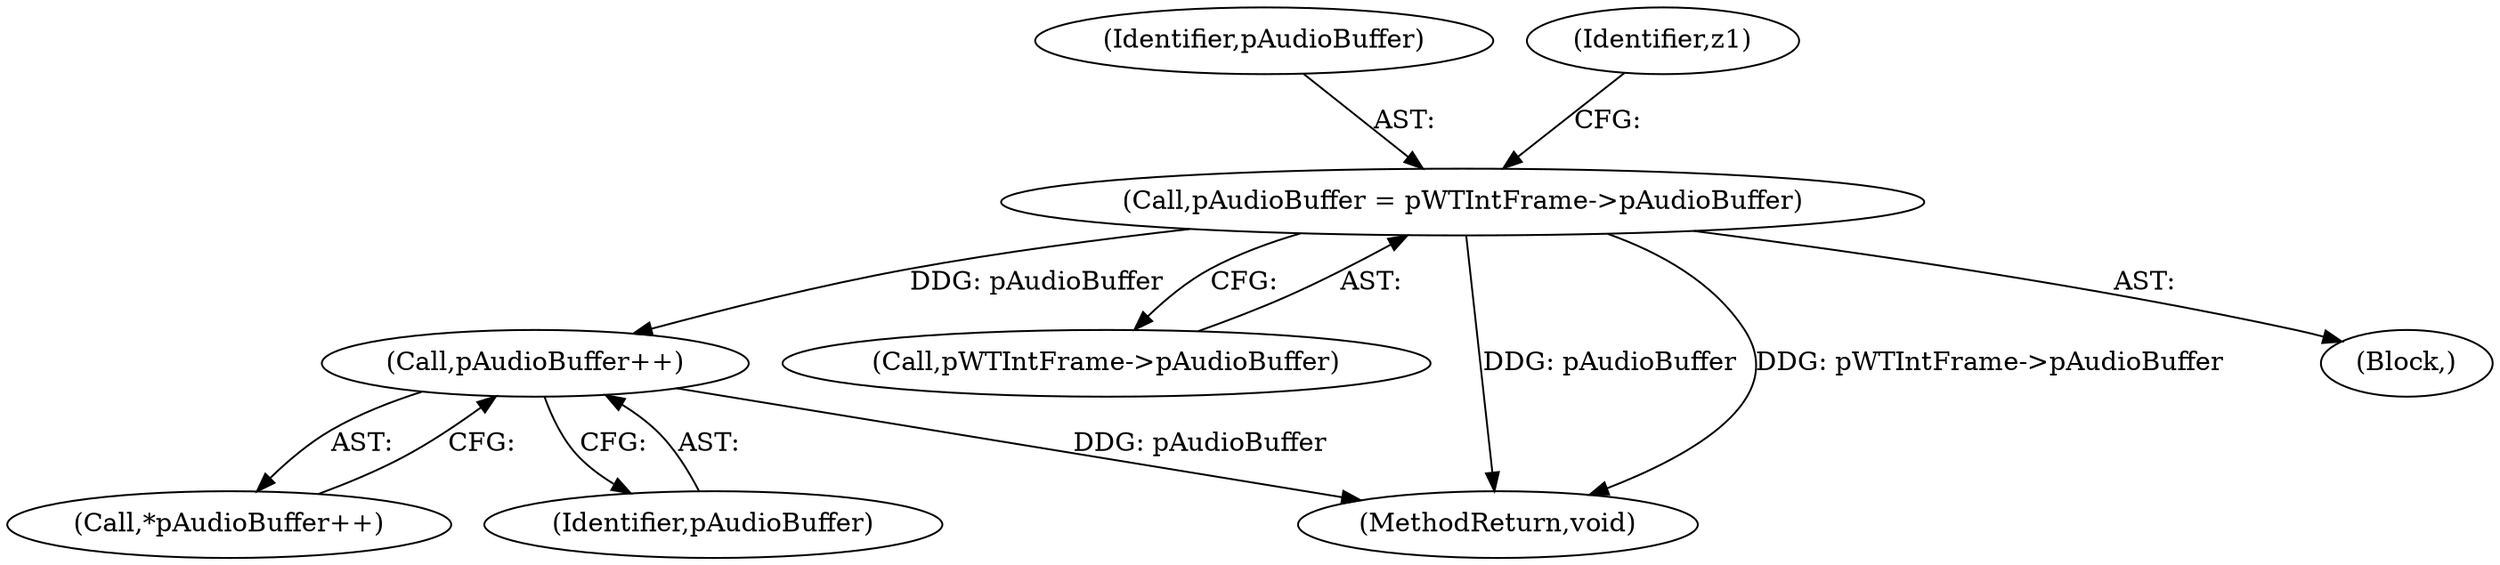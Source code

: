 digraph "0_Android_3ac044334c3ff6a61cb4238ff3ddaf17c7efcf49_3@pointer" {
"1000209" [label="(Call,pAudioBuffer++)"];
"1000132" [label="(Call,pAudioBuffer = pWTIntFrame->pAudioBuffer)"];
"1000133" [label="(Identifier,pAudioBuffer)"];
"1000134" [label="(Call,pWTIntFrame->pAudioBuffer)"];
"1000228" [label="(MethodReturn,void)"];
"1000138" [label="(Identifier,z1)"];
"1000208" [label="(Call,*pAudioBuffer++)"];
"1000132" [label="(Call,pAudioBuffer = pWTIntFrame->pAudioBuffer)"];
"1000109" [label="(Block,)"];
"1000209" [label="(Call,pAudioBuffer++)"];
"1000210" [label="(Identifier,pAudioBuffer)"];
"1000209" -> "1000208"  [label="AST: "];
"1000209" -> "1000210"  [label="CFG: "];
"1000210" -> "1000209"  [label="AST: "];
"1000208" -> "1000209"  [label="CFG: "];
"1000209" -> "1000228"  [label="DDG: pAudioBuffer"];
"1000132" -> "1000209"  [label="DDG: pAudioBuffer"];
"1000132" -> "1000109"  [label="AST: "];
"1000132" -> "1000134"  [label="CFG: "];
"1000133" -> "1000132"  [label="AST: "];
"1000134" -> "1000132"  [label="AST: "];
"1000138" -> "1000132"  [label="CFG: "];
"1000132" -> "1000228"  [label="DDG: pAudioBuffer"];
"1000132" -> "1000228"  [label="DDG: pWTIntFrame->pAudioBuffer"];
}
